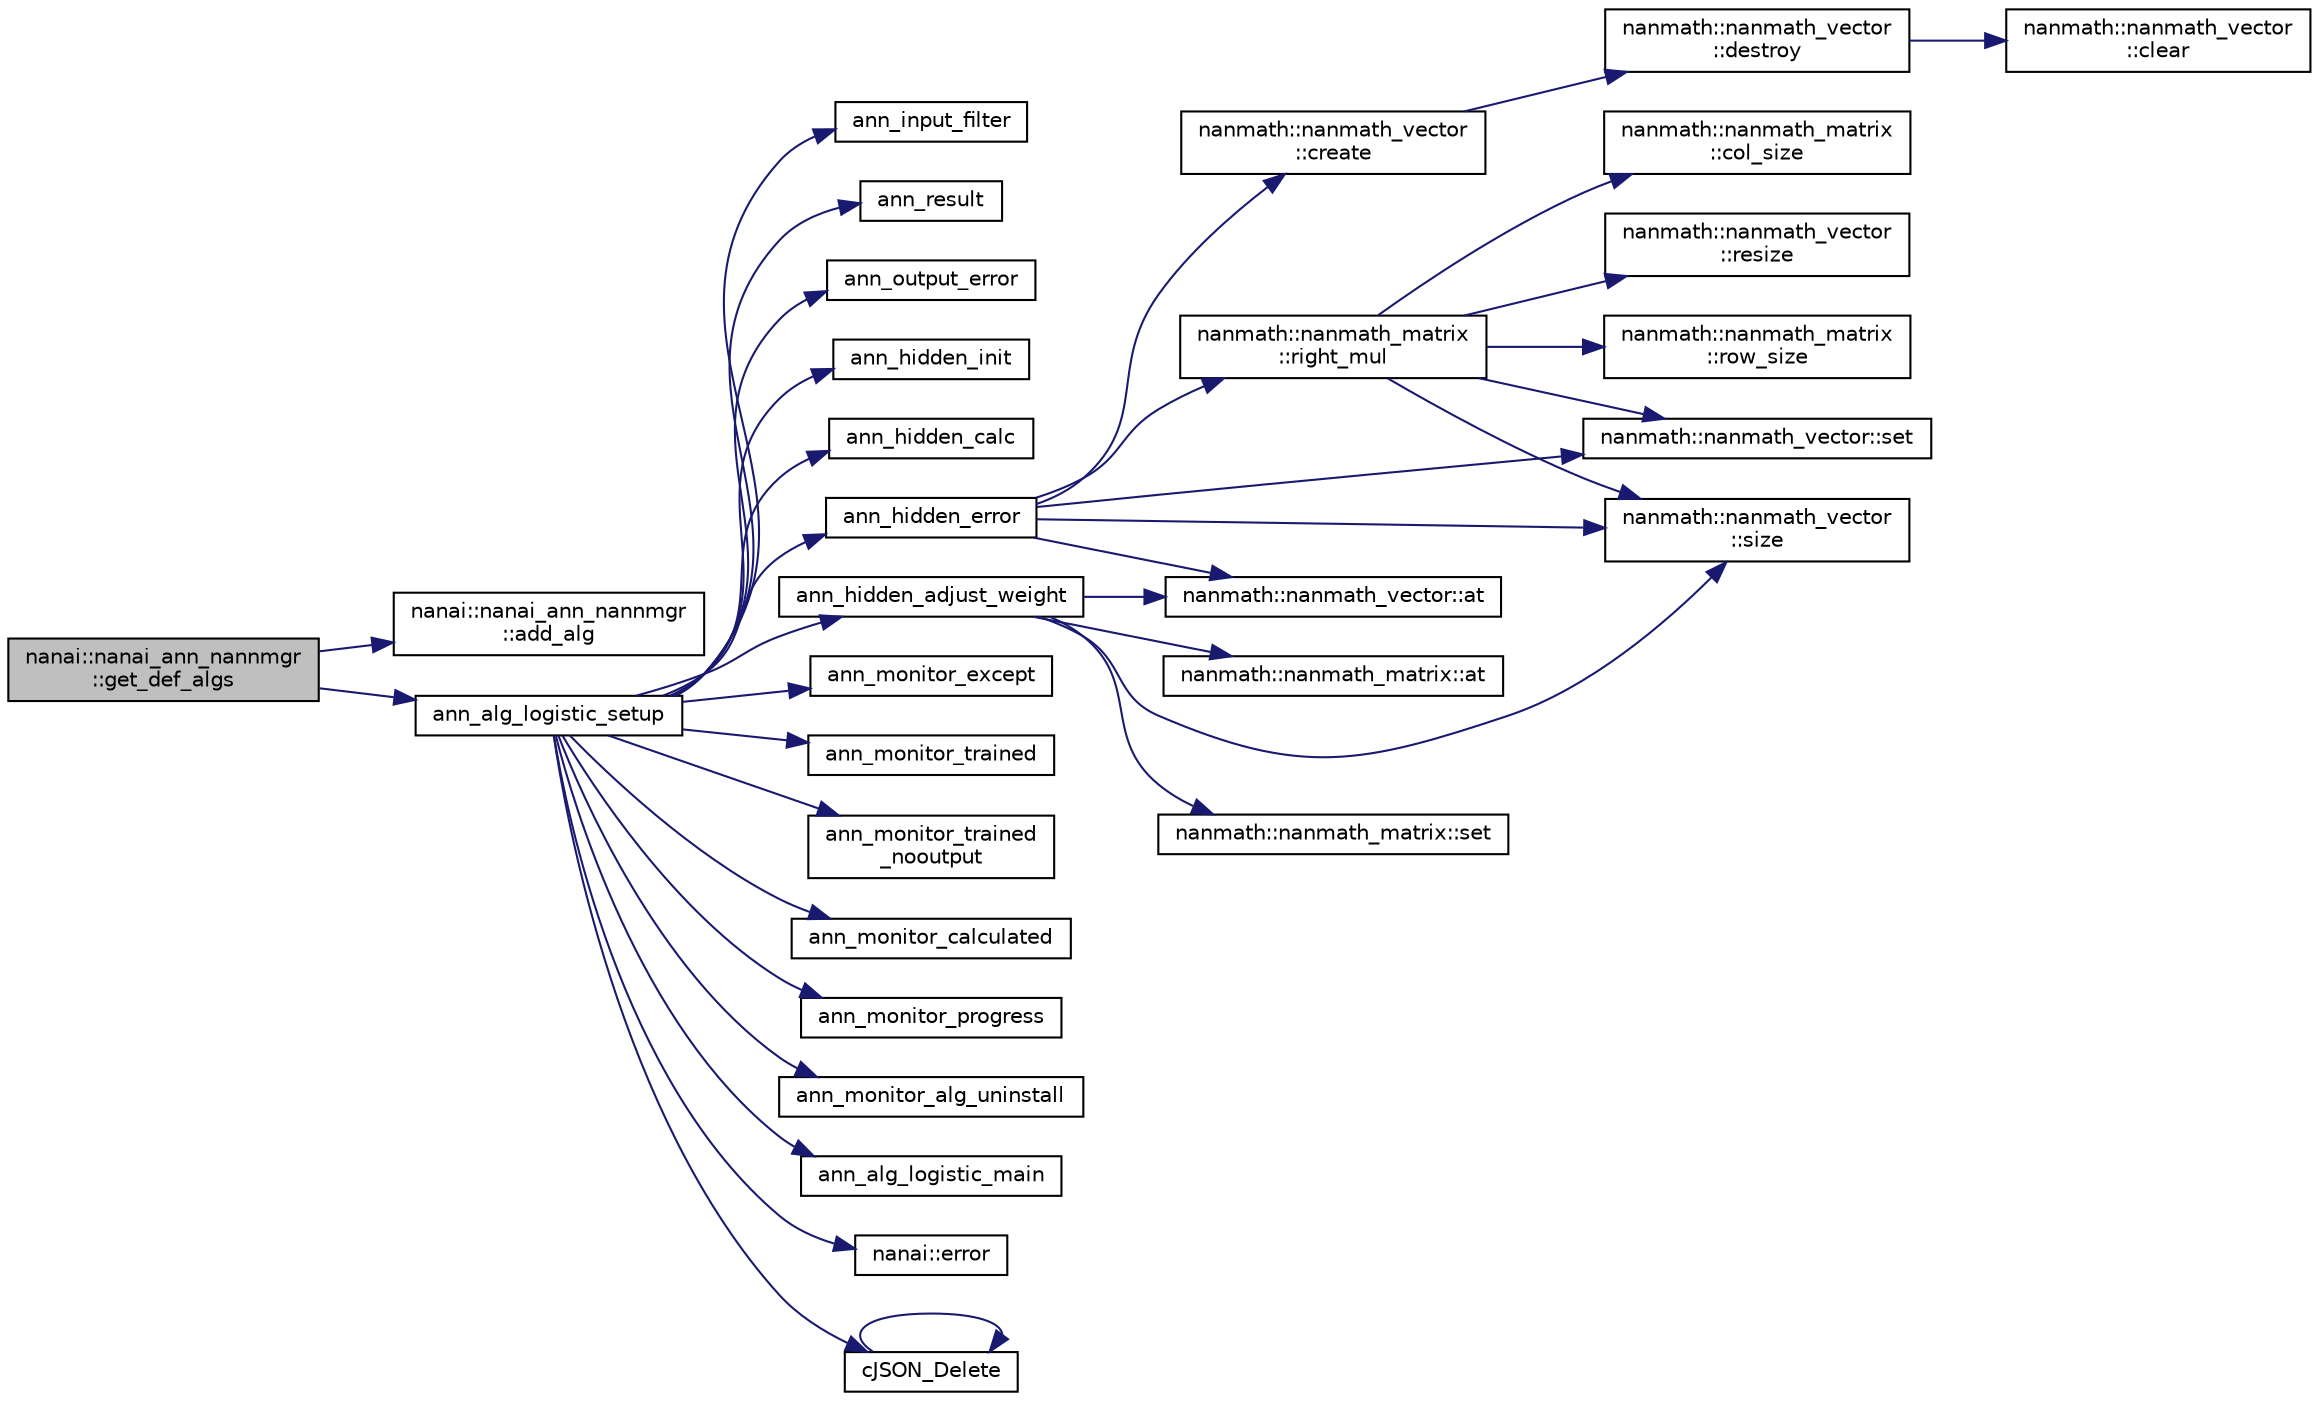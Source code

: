 digraph "nanai::nanai_ann_nannmgr::get_def_algs"
{
  edge [fontname="Helvetica",fontsize="10",labelfontname="Helvetica",labelfontsize="10"];
  node [fontname="Helvetica",fontsize="10",shape=record];
  rankdir="LR";
  Node1 [label="nanai::nanai_ann_nannmgr\l::get_def_algs",height=0.2,width=0.4,color="black", fillcolor="grey75", style="filled", fontcolor="black"];
  Node1 -> Node2 [color="midnightblue",fontsize="10",style="solid",fontname="Helvetica"];
  Node2 [label="nanai::nanai_ann_nannmgr\l::add_alg",height=0.2,width=0.4,color="black", fillcolor="white", style="filled",URL="$classnanai_1_1nanai__ann__nannmgr.html#aaf4b292087f8f3f48f6a77140dd512ca"];
  Node1 -> Node3 [color="midnightblue",fontsize="10",style="solid",fontname="Helvetica"];
  Node3 [label="ann_alg_logistic_setup",height=0.2,width=0.4,color="black", fillcolor="white", style="filled",URL="$nanai__ann__alg__logistic_8h.html#ad91d250f591564487951f4bcf9ced372"];
  Node3 -> Node4 [color="midnightblue",fontsize="10",style="solid",fontname="Helvetica"];
  Node4 [label="ann_input_filter",height=0.2,width=0.4,color="black", fillcolor="white", style="filled",URL="$nanai__ann__alg__logistic_8cc.html#a3c42fb0fb40b8a54d51349dc55251839"];
  Node3 -> Node5 [color="midnightblue",fontsize="10",style="solid",fontname="Helvetica"];
  Node5 [label="ann_result",height=0.2,width=0.4,color="black", fillcolor="white", style="filled",URL="$nanai__ann__alg__logistic_8cc.html#ae0a39878ad8f501450035f59421114d5"];
  Node3 -> Node6 [color="midnightblue",fontsize="10",style="solid",fontname="Helvetica"];
  Node6 [label="ann_output_error",height=0.2,width=0.4,color="black", fillcolor="white", style="filled",URL="$nanai__ann__alg__logistic_8cc.html#a22f48a67aa60dc222ac10684db01a3dc"];
  Node3 -> Node7 [color="midnightblue",fontsize="10",style="solid",fontname="Helvetica"];
  Node7 [label="ann_hidden_init",height=0.2,width=0.4,color="black", fillcolor="white", style="filled",URL="$nanai__ann__alg__logistic_8cc.html#ad53ec39444e2dbde1c7e183600b887e2"];
  Node3 -> Node8 [color="midnightblue",fontsize="10",style="solid",fontname="Helvetica"];
  Node8 [label="ann_hidden_calc",height=0.2,width=0.4,color="black", fillcolor="white", style="filled",URL="$nanai__ann__alg__logistic_8cc.html#a0fe61d9bf990d8ffc0a793ea8cba203c"];
  Node3 -> Node9 [color="midnightblue",fontsize="10",style="solid",fontname="Helvetica"];
  Node9 [label="ann_hidden_error",height=0.2,width=0.4,color="black", fillcolor="white", style="filled",URL="$nanai__ann__alg__logistic_8cc.html#a37136881199e91079d26428f8929f236"];
  Node9 -> Node10 [color="midnightblue",fontsize="10",style="solid",fontname="Helvetica"];
  Node10 [label="nanmath::nanmath_vector\l::create",height=0.2,width=0.4,color="black", fillcolor="white", style="filled",URL="$classnanmath_1_1nanmath__vector.html#af9f7f3a965aee9befe0fff50746848ee"];
  Node10 -> Node11 [color="midnightblue",fontsize="10",style="solid",fontname="Helvetica"];
  Node11 [label="nanmath::nanmath_vector\l::destroy",height=0.2,width=0.4,color="black", fillcolor="white", style="filled",URL="$classnanmath_1_1nanmath__vector.html#a901586a8e1f67af4c1b5c7e5e4126dc0"];
  Node11 -> Node12 [color="midnightblue",fontsize="10",style="solid",fontname="Helvetica"];
  Node12 [label="nanmath::nanmath_vector\l::clear",height=0.2,width=0.4,color="black", fillcolor="white", style="filled",URL="$classnanmath_1_1nanmath__vector.html#a011d39d80690df03197309b2f09105a7"];
  Node9 -> Node13 [color="midnightblue",fontsize="10",style="solid",fontname="Helvetica"];
  Node13 [label="nanmath::nanmath_vector\l::size",height=0.2,width=0.4,color="black", fillcolor="white", style="filled",URL="$classnanmath_1_1nanmath__vector.html#a3cf8be42dcdac880c4107bd19ba2d034"];
  Node9 -> Node14 [color="midnightblue",fontsize="10",style="solid",fontname="Helvetica"];
  Node14 [label="nanmath::nanmath_matrix\l::right_mul",height=0.2,width=0.4,color="black", fillcolor="white", style="filled",URL="$classnanmath_1_1nanmath__matrix.html#a785f78f5f75769e2e4d1dbe23c37ea2a"];
  Node14 -> Node15 [color="midnightblue",fontsize="10",style="solid",fontname="Helvetica"];
  Node15 [label="nanmath::nanmath_matrix\l::row_size",height=0.2,width=0.4,color="black", fillcolor="white", style="filled",URL="$classnanmath_1_1nanmath__matrix.html#a15dc80fe330112c1a17ef6f7de168943"];
  Node14 -> Node16 [color="midnightblue",fontsize="10",style="solid",fontname="Helvetica"];
  Node16 [label="nanmath::nanmath_matrix\l::col_size",height=0.2,width=0.4,color="black", fillcolor="white", style="filled",URL="$classnanmath_1_1nanmath__matrix.html#a4fcc48d81fc393f7cbee5e3c1fe04f75"];
  Node14 -> Node13 [color="midnightblue",fontsize="10",style="solid",fontname="Helvetica"];
  Node14 -> Node17 [color="midnightblue",fontsize="10",style="solid",fontname="Helvetica"];
  Node17 [label="nanmath::nanmath_vector\l::resize",height=0.2,width=0.4,color="black", fillcolor="white", style="filled",URL="$classnanmath_1_1nanmath__vector.html#ab83eb8611ce5cc0056f3d66455a2c268"];
  Node14 -> Node18 [color="midnightblue",fontsize="10",style="solid",fontname="Helvetica"];
  Node18 [label="nanmath::nanmath_vector::set",height=0.2,width=0.4,color="black", fillcolor="white", style="filled",URL="$classnanmath_1_1nanmath__vector.html#aa56db6b2a630c59c94b473c459ff4673"];
  Node9 -> Node18 [color="midnightblue",fontsize="10",style="solid",fontname="Helvetica"];
  Node9 -> Node19 [color="midnightblue",fontsize="10",style="solid",fontname="Helvetica"];
  Node19 [label="nanmath::nanmath_vector::at",height=0.2,width=0.4,color="black", fillcolor="white", style="filled",URL="$classnanmath_1_1nanmath__vector.html#a601939a78266b097d86c2df0ea4504e6"];
  Node3 -> Node20 [color="midnightblue",fontsize="10",style="solid",fontname="Helvetica"];
  Node20 [label="ann_hidden_adjust_weight",height=0.2,width=0.4,color="black", fillcolor="white", style="filled",URL="$nanai__ann__alg__logistic_8cc.html#ac308ebcb9d03ce254c575e5128e7030c"];
  Node20 -> Node13 [color="midnightblue",fontsize="10",style="solid",fontname="Helvetica"];
  Node20 -> Node19 [color="midnightblue",fontsize="10",style="solid",fontname="Helvetica"];
  Node20 -> Node21 [color="midnightblue",fontsize="10",style="solid",fontname="Helvetica"];
  Node21 [label="nanmath::nanmath_matrix::at",height=0.2,width=0.4,color="black", fillcolor="white", style="filled",URL="$classnanmath_1_1nanmath__matrix.html#abeecd392efba8d91e4f0e1151199d063"];
  Node20 -> Node22 [color="midnightblue",fontsize="10",style="solid",fontname="Helvetica"];
  Node22 [label="nanmath::nanmath_matrix::set",height=0.2,width=0.4,color="black", fillcolor="white", style="filled",URL="$classnanmath_1_1nanmath__matrix.html#a96c4e5fed99527adee5ff5b756589d0d"];
  Node3 -> Node23 [color="midnightblue",fontsize="10",style="solid",fontname="Helvetica"];
  Node23 [label="ann_monitor_except",height=0.2,width=0.4,color="black", fillcolor="white", style="filled",URL="$nanai__ann__alg__logistic_8cc.html#a282d5a12ff41af40bc5b670a41095e72"];
  Node3 -> Node24 [color="midnightblue",fontsize="10",style="solid",fontname="Helvetica"];
  Node24 [label="ann_monitor_trained",height=0.2,width=0.4,color="black", fillcolor="white", style="filled",URL="$nanai__ann__alg__logistic_8cc.html#afcad9c91560b6f6d36144adc94df9bf6"];
  Node3 -> Node25 [color="midnightblue",fontsize="10",style="solid",fontname="Helvetica"];
  Node25 [label="ann_monitor_trained\l_nooutput",height=0.2,width=0.4,color="black", fillcolor="white", style="filled",URL="$nanai__ann__alg__logistic_8cc.html#a1b0daaa9e62ce0e0a4b108cc753e90ee"];
  Node3 -> Node26 [color="midnightblue",fontsize="10",style="solid",fontname="Helvetica"];
  Node26 [label="ann_monitor_calculated",height=0.2,width=0.4,color="black", fillcolor="white", style="filled",URL="$nanai__ann__alg__logistic_8cc.html#ac177a5bc96e146bd4376c50287239f5d"];
  Node3 -> Node27 [color="midnightblue",fontsize="10",style="solid",fontname="Helvetica"];
  Node27 [label="ann_monitor_progress",height=0.2,width=0.4,color="black", fillcolor="white", style="filled",URL="$nanai__ann__alg__logistic_8cc.html#a721ca374b41dac6722b0967c10a34e56"];
  Node3 -> Node28 [color="midnightblue",fontsize="10",style="solid",fontname="Helvetica"];
  Node28 [label="ann_monitor_alg_uninstall",height=0.2,width=0.4,color="black", fillcolor="white", style="filled",URL="$nanai__ann__alg__logistic_8cc.html#aa772f422064c07029248888a5fc060a5"];
  Node3 -> Node29 [color="midnightblue",fontsize="10",style="solid",fontname="Helvetica"];
  Node29 [label="ann_alg_logistic_main",height=0.2,width=0.4,color="black", fillcolor="white", style="filled",URL="$nanai__ann__alg__logistic_8cc.html#a4f489f346a33b59185f5e8160854487a"];
  Node3 -> Node30 [color="midnightblue",fontsize="10",style="solid",fontname="Helvetica"];
  Node30 [label="nanai::error",height=0.2,width=0.4,color="black", fillcolor="white", style="filled",URL="$namespacenanai.html#a89261d96bcefbd9b2e87c85a4370f878"];
  Node3 -> Node31 [color="midnightblue",fontsize="10",style="solid",fontname="Helvetica"];
  Node31 [label="cJSON_Delete",height=0.2,width=0.4,color="black", fillcolor="white", style="filled",URL="$c_j_s_o_n_8cc.html#ab18060251de70a2b55a18dec694f8f8a"];
  Node31 -> Node31 [color="midnightblue",fontsize="10",style="solid",fontname="Helvetica"];
}
